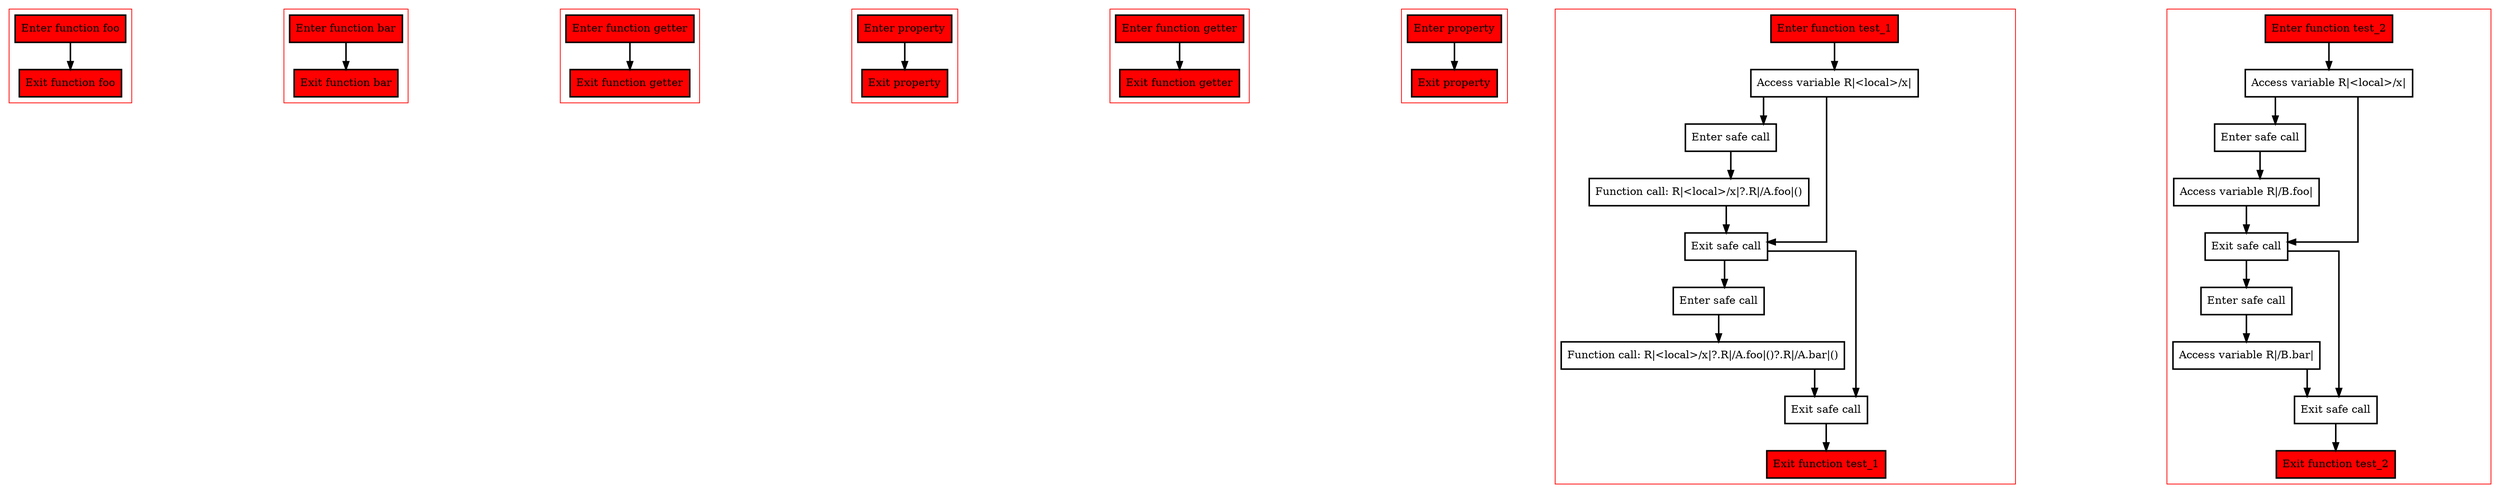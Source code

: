 digraph safeCalls_kt {
    graph [splines=ortho nodesep=3]
    node [shape=box penwidth=2]
    edge [penwidth=2]

    subgraph cluster_0 {
        color=red
        0 [label="Enter function foo" style="filled" fillcolor=red];
        1 [label="Exit function foo" style="filled" fillcolor=red];
    }

    0 -> {1};

    subgraph cluster_1 {
        color=red
        2 [label="Enter function bar" style="filled" fillcolor=red];
        3 [label="Exit function bar" style="filled" fillcolor=red];
    }

    2 -> {3};

    subgraph cluster_2 {
        color=red
        4 [label="Enter function getter" style="filled" fillcolor=red];
        5 [label="Exit function getter" style="filled" fillcolor=red];
    }

    4 -> {5};

    subgraph cluster_3 {
        color=red
        6 [label="Enter property" style="filled" fillcolor=red];
        7 [label="Exit property" style="filled" fillcolor=red];
    }

    6 -> {7};

    subgraph cluster_4 {
        color=red
        8 [label="Enter function getter" style="filled" fillcolor=red];
        9 [label="Exit function getter" style="filled" fillcolor=red];
    }

    8 -> {9};

    subgraph cluster_5 {
        color=red
        10 [label="Enter property" style="filled" fillcolor=red];
        11 [label="Exit property" style="filled" fillcolor=red];
    }

    10 -> {11};

    subgraph cluster_6 {
        color=red
        12 [label="Enter function test_1" style="filled" fillcolor=red];
        13 [label="Access variable R|<local>/x|"];
        14 [label="Enter safe call"];
        15 [label="Function call: R|<local>/x|?.R|/A.foo|()"];
        16 [label="Exit safe call"];
        17 [label="Enter safe call"];
        18 [label="Function call: R|<local>/x|?.R|/A.foo|()?.R|/A.bar|()"];
        19 [label="Exit safe call"];
        20 [label="Exit function test_1" style="filled" fillcolor=red];
    }

    12 -> {13};
    13 -> {14 16};
    14 -> {15};
    15 -> {16};
    16 -> {17 19};
    17 -> {18};
    18 -> {19};
    19 -> {20};

    subgraph cluster_7 {
        color=red
        21 [label="Enter function test_2" style="filled" fillcolor=red];
        22 [label="Access variable R|<local>/x|"];
        23 [label="Enter safe call"];
        24 [label="Access variable R|/B.foo|"];
        25 [label="Exit safe call"];
        26 [label="Enter safe call"];
        27 [label="Access variable R|/B.bar|"];
        28 [label="Exit safe call"];
        29 [label="Exit function test_2" style="filled" fillcolor=red];
    }

    21 -> {22};
    22 -> {23 25};
    23 -> {24};
    24 -> {25};
    25 -> {26 28};
    26 -> {27};
    27 -> {28};
    28 -> {29};

}
